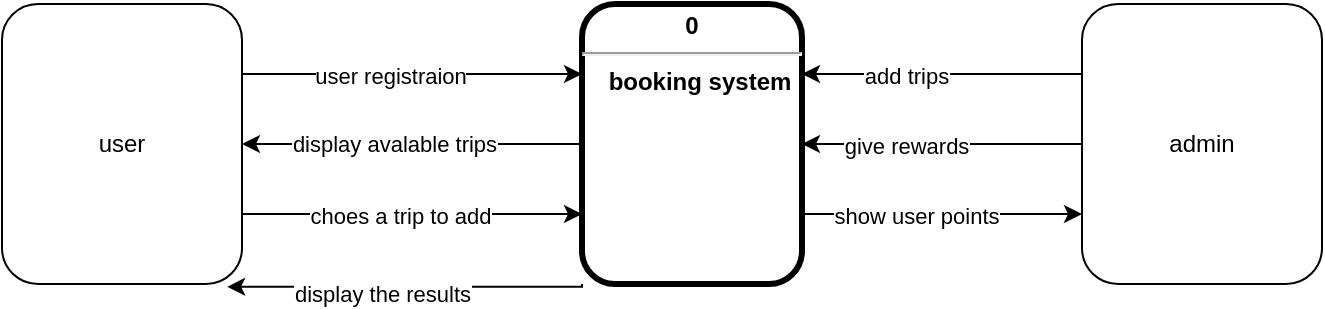 <mxfile version="26.0.4">
  <diagram name="Page-1" id="RSJvoav4JszPSHte9Hgb">
    <mxGraphModel dx="1195" dy="1797" grid="1" gridSize="10" guides="1" tooltips="1" connect="1" arrows="1" fold="1" page="1" pageScale="1" pageWidth="850" pageHeight="1100" math="0" shadow="0">
      <root>
        <mxCell id="0" />
        <mxCell id="1" parent="0" />
        <mxCell id="j2y_i6eBszl3UqQt5LsW-17" style="edgeStyle=orthogonalEdgeStyle;rounded=0;orthogonalLoop=1;jettySize=auto;html=1;entryX=1;entryY=0.5;entryDx=0;entryDy=0;" edge="1" parent="1" source="j2y_i6eBszl3UqQt5LsW-1" target="j2y_i6eBszl3UqQt5LsW-15">
          <mxGeometry relative="1" as="geometry" />
        </mxCell>
        <mxCell id="j2y_i6eBszl3UqQt5LsW-21" value="display avalable trips" style="edgeLabel;html=1;align=center;verticalAlign=middle;resizable=0;points=[];" vertex="1" connectable="0" parent="j2y_i6eBszl3UqQt5LsW-17">
          <mxGeometry x="0.108" relative="1" as="geometry">
            <mxPoint as="offset" />
          </mxGeometry>
        </mxCell>
        <mxCell id="j2y_i6eBszl3UqQt5LsW-30" style="edgeStyle=orthogonalEdgeStyle;rounded=0;orthogonalLoop=1;jettySize=auto;html=1;exitX=1;exitY=0.75;exitDx=0;exitDy=0;entryX=0;entryY=0.75;entryDx=0;entryDy=0;" edge="1" parent="1" source="j2y_i6eBszl3UqQt5LsW-1" target="j2y_i6eBszl3UqQt5LsW-25">
          <mxGeometry relative="1" as="geometry" />
        </mxCell>
        <mxCell id="j2y_i6eBszl3UqQt5LsW-31" value="show user points" style="edgeLabel;html=1;align=center;verticalAlign=middle;resizable=0;points=[];" vertex="1" connectable="0" parent="j2y_i6eBszl3UqQt5LsW-30">
          <mxGeometry x="-0.191" y="-1" relative="1" as="geometry">
            <mxPoint as="offset" />
          </mxGeometry>
        </mxCell>
        <mxCell id="j2y_i6eBszl3UqQt5LsW-1" value="&lt;p style=&quot;margin: 4px 0px 0px; text-align: center;&quot;&gt;&lt;strong style=&quot;&quot;&gt;0&lt;/strong&gt;&lt;/p&gt;&lt;hr&gt;&lt;p style=&quot;margin: 0px; margin-left: 8px;&quot;&gt;booking system&lt;/p&gt;" style="verticalAlign=middle;align=center;overflow=fill;fontSize=12;fontFamily=Helvetica;html=1;rounded=1;fontStyle=1;strokeWidth=3;" vertex="1" parent="1">
          <mxGeometry x="400" y="-760" width="110" height="140" as="geometry" />
        </mxCell>
        <mxCell id="j2y_i6eBszl3UqQt5LsW-16" style="edgeStyle=orthogonalEdgeStyle;rounded=0;orthogonalLoop=1;jettySize=auto;html=1;exitX=1;exitY=0.25;exitDx=0;exitDy=0;entryX=0;entryY=0.25;entryDx=0;entryDy=0;" edge="1" parent="1" source="j2y_i6eBszl3UqQt5LsW-15" target="j2y_i6eBszl3UqQt5LsW-1">
          <mxGeometry relative="1" as="geometry" />
        </mxCell>
        <mxCell id="j2y_i6eBszl3UqQt5LsW-20" value="user registraion" style="edgeLabel;html=1;align=center;verticalAlign=middle;resizable=0;points=[];" vertex="1" connectable="0" parent="j2y_i6eBszl3UqQt5LsW-16">
          <mxGeometry x="-0.128" y="-1" relative="1" as="geometry">
            <mxPoint as="offset" />
          </mxGeometry>
        </mxCell>
        <mxCell id="j2y_i6eBszl3UqQt5LsW-18" style="edgeStyle=orthogonalEdgeStyle;rounded=0;orthogonalLoop=1;jettySize=auto;html=1;exitX=1;exitY=0.75;exitDx=0;exitDy=0;entryX=0;entryY=0.75;entryDx=0;entryDy=0;" edge="1" parent="1" source="j2y_i6eBszl3UqQt5LsW-15" target="j2y_i6eBszl3UqQt5LsW-1">
          <mxGeometry relative="1" as="geometry" />
        </mxCell>
        <mxCell id="j2y_i6eBszl3UqQt5LsW-22" value="choes a trip to add" style="edgeLabel;html=1;align=center;verticalAlign=middle;resizable=0;points=[];" vertex="1" connectable="0" parent="j2y_i6eBszl3UqQt5LsW-18">
          <mxGeometry x="-0.078" y="-1" relative="1" as="geometry">
            <mxPoint as="offset" />
          </mxGeometry>
        </mxCell>
        <mxCell id="j2y_i6eBszl3UqQt5LsW-15" value="user" style="rounded=1;whiteSpace=wrap;html=1;" vertex="1" parent="1">
          <mxGeometry x="110" y="-760" width="120" height="140" as="geometry" />
        </mxCell>
        <mxCell id="j2y_i6eBszl3UqQt5LsW-19" style="edgeStyle=orthogonalEdgeStyle;rounded=0;orthogonalLoop=1;jettySize=auto;html=1;exitX=0;exitY=1;exitDx=0;exitDy=0;entryX=0.938;entryY=1.01;entryDx=0;entryDy=0;entryPerimeter=0;" edge="1" parent="1" source="j2y_i6eBszl3UqQt5LsW-1" target="j2y_i6eBszl3UqQt5LsW-15">
          <mxGeometry relative="1" as="geometry">
            <Array as="points">
              <mxPoint x="400" y="-619" />
            </Array>
          </mxGeometry>
        </mxCell>
        <mxCell id="j2y_i6eBszl3UqQt5LsW-23" value="display the results" style="edgeLabel;html=1;align=center;verticalAlign=middle;resizable=0;points=[];" vertex="1" connectable="0" parent="j2y_i6eBszl3UqQt5LsW-19">
          <mxGeometry x="0.143" y="3" relative="1" as="geometry">
            <mxPoint as="offset" />
          </mxGeometry>
        </mxCell>
        <mxCell id="j2y_i6eBszl3UqQt5LsW-26" style="edgeStyle=orthogonalEdgeStyle;rounded=0;orthogonalLoop=1;jettySize=auto;html=1;exitX=0;exitY=0.25;exitDx=0;exitDy=0;entryX=1;entryY=0.25;entryDx=0;entryDy=0;" edge="1" parent="1" source="j2y_i6eBszl3UqQt5LsW-25" target="j2y_i6eBszl3UqQt5LsW-1">
          <mxGeometry relative="1" as="geometry" />
        </mxCell>
        <mxCell id="j2y_i6eBszl3UqQt5LsW-27" value="add trips" style="edgeLabel;html=1;align=center;verticalAlign=middle;resizable=0;points=[];" vertex="1" connectable="0" parent="j2y_i6eBszl3UqQt5LsW-26">
          <mxGeometry x="0.262" y="1" relative="1" as="geometry">
            <mxPoint as="offset" />
          </mxGeometry>
        </mxCell>
        <mxCell id="j2y_i6eBszl3UqQt5LsW-28" style="edgeStyle=orthogonalEdgeStyle;rounded=0;orthogonalLoop=1;jettySize=auto;html=1;" edge="1" parent="1" source="j2y_i6eBszl3UqQt5LsW-25" target="j2y_i6eBszl3UqQt5LsW-1">
          <mxGeometry relative="1" as="geometry" />
        </mxCell>
        <mxCell id="j2y_i6eBszl3UqQt5LsW-29" value="give rewards" style="edgeLabel;html=1;align=center;verticalAlign=middle;resizable=0;points=[];" vertex="1" connectable="0" parent="j2y_i6eBszl3UqQt5LsW-28">
          <mxGeometry x="0.262" y="1" relative="1" as="geometry">
            <mxPoint as="offset" />
          </mxGeometry>
        </mxCell>
        <mxCell id="j2y_i6eBszl3UqQt5LsW-25" value="admin" style="rounded=1;whiteSpace=wrap;html=1;" vertex="1" parent="1">
          <mxGeometry x="650" y="-760" width="120" height="140" as="geometry" />
        </mxCell>
      </root>
    </mxGraphModel>
  </diagram>
</mxfile>
